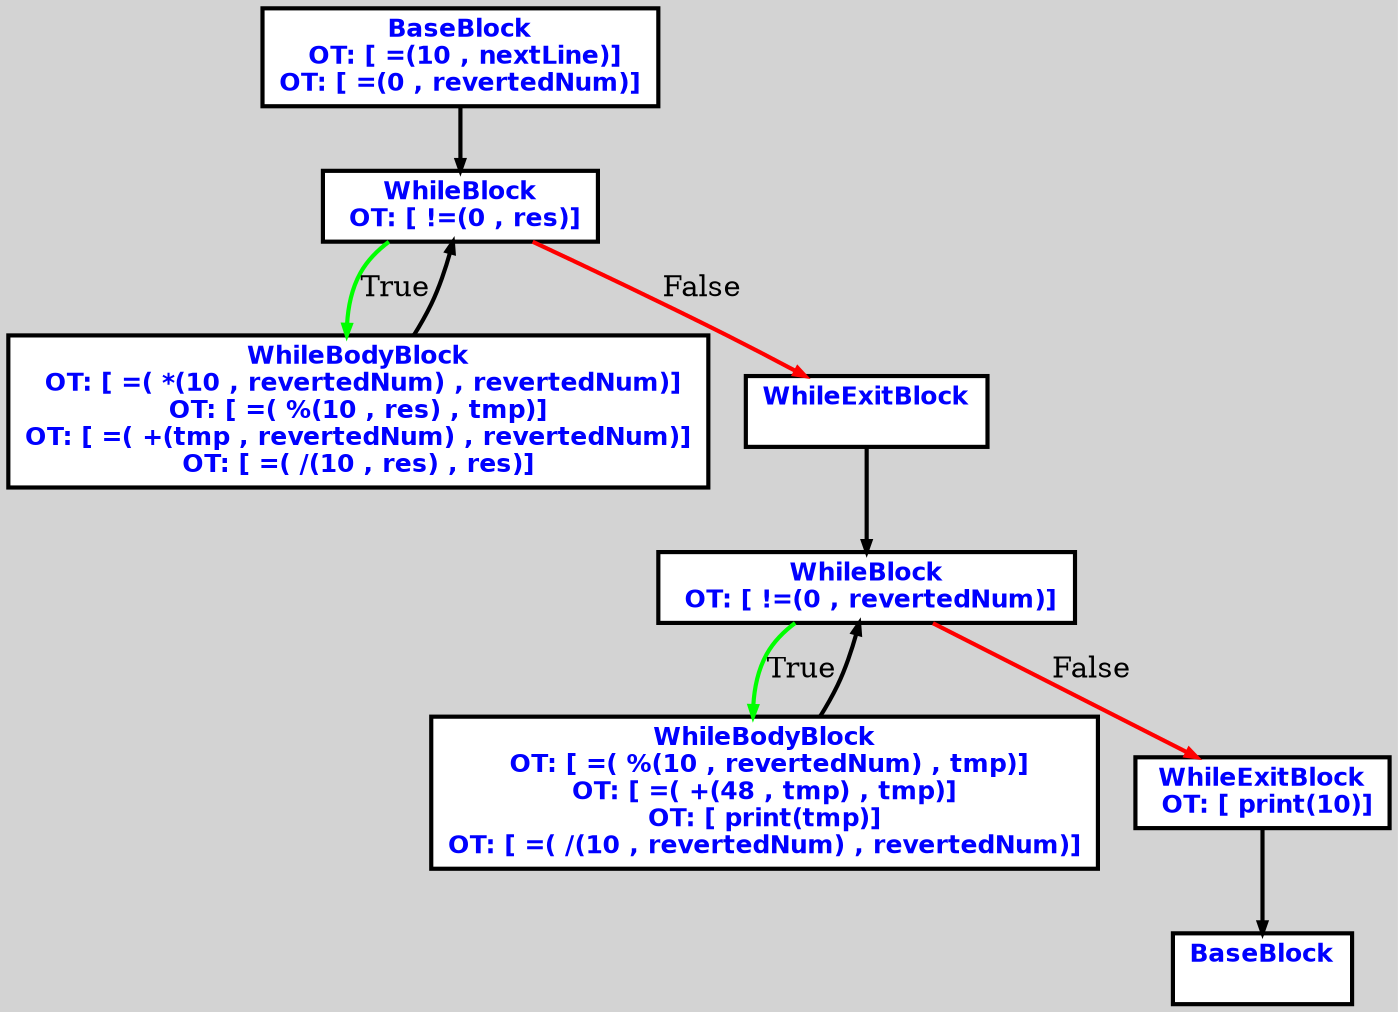 digraph G {
ordering=out;
ranksep=.4;
bgcolor="lightgrey";  node [shape=box, fixedsize=false, fontsize=12, fontname="Helvetica-bold", fontcolor="blue"
width=.25, height=.25, color="black", fillcolor="white", style="filled, solid, bold"];

edge [arrowsize=.5, color="black", style="bold"]    n000011C81FF23B60 [label="BaseBlock\n OT: [ =(10 , nextLine)]
OT: [ =(0 , revertedNum)]
"]
    n000011C81FF23C20 [label="WhileBlock\n OT: [ !=(0 , res)]
"]
    n000011C81FF23B60 -> n000011C81FF23C20
	   n000011C81FF23C20 -> n000011C81FF23C80 [ label = "True" color="green"]
    n000011C81FF23C80 [label="WhileBodyBlock\n OT: [ =( *(10 , revertedNum) , revertedNum)]
OT: [ =( %(10 , res) , tmp)]
OT: [ =( +(tmp , revertedNum) , revertedNum)]
OT: [ =( /(10 , res) , res)]
"]
    n000011C81FF23C80 -> n000011C81FF23C20
	   n000011C81FF23C20 -> n000011C81FF23CE0 [ label = "False" color="red"]
    n000011C81FF23CE0 [label="WhileExitBlock\n "]
    n000011C81FF23D40 [label="WhileBlock\n OT: [ !=(0 , revertedNum)]
"]
    n000011C81FF23CE0 -> n000011C81FF23D40
	   n000011C81FF23D40 -> n000011C81FF23DA0 [ label = "True" color="green"]
    n000011C81FF23DA0 [label="WhileBodyBlock\n OT: [ =( %(10 , revertedNum) , tmp)]
OT: [ =( +(48 , tmp) , tmp)]
OT: [ print(tmp)]
OT: [ =( /(10 , revertedNum) , revertedNum)]
"]
    n000011C81FF23DA0 -> n000011C81FF23D40
	   n000011C81FF23D40 -> n000011C81FF23E00 [ label = "False" color="red"]
    n000011C81FF23E00 [label="WhileExitBlock\n OT: [ print(10)]
"]
    n000011C81FF23E60 [label="BaseBlock\n "]
    n000011C81FF23E00 -> n000011C81FF23E60
}
